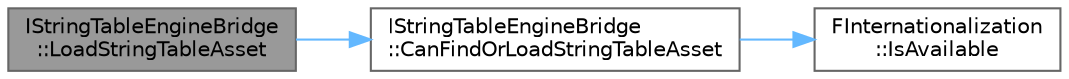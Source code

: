 digraph "IStringTableEngineBridge::LoadStringTableAsset"
{
 // INTERACTIVE_SVG=YES
 // LATEX_PDF_SIZE
  bgcolor="transparent";
  edge [fontname=Helvetica,fontsize=10,labelfontname=Helvetica,labelfontsize=10];
  node [fontname=Helvetica,fontsize=10,shape=box,height=0.2,width=0.4];
  rankdir="LR";
  Node1 [id="Node000001",label="IStringTableEngineBridge\l::LoadStringTableAsset",height=0.2,width=0.4,color="gray40", fillcolor="grey60", style="filled", fontcolor="black",tooltip="Load a string table asset by its name, potentially doing so asynchronously."];
  Node1 -> Node2 [id="edge1_Node000001_Node000002",color="steelblue1",style="solid",tooltip=" "];
  Node2 [id="Node000002",label="IStringTableEngineBridge\l::CanFindOrLoadStringTableAsset",height=0.2,width=0.4,color="grey40", fillcolor="white", style="filled",URL="$d0/d93/classIStringTableEngineBridge.html#ad7cb2b0b5303b116e4a329fdb8bae511",tooltip="Check to see whether it is currently safe to attempt to find or load a string table asset."];
  Node2 -> Node3 [id="edge2_Node000002_Node000003",color="steelblue1",style="solid",tooltip=" "];
  Node3 [id="Node000003",label="FInternationalization\l::IsAvailable",height=0.2,width=0.4,color="grey40", fillcolor="white", style="filled",URL="$da/d75/classFInternationalization.html#a3e9f8e2e14bff6e129bfdd22dbb06720",tooltip="Checks to see that an internationalization instance exists, and has been initialized."];
}
